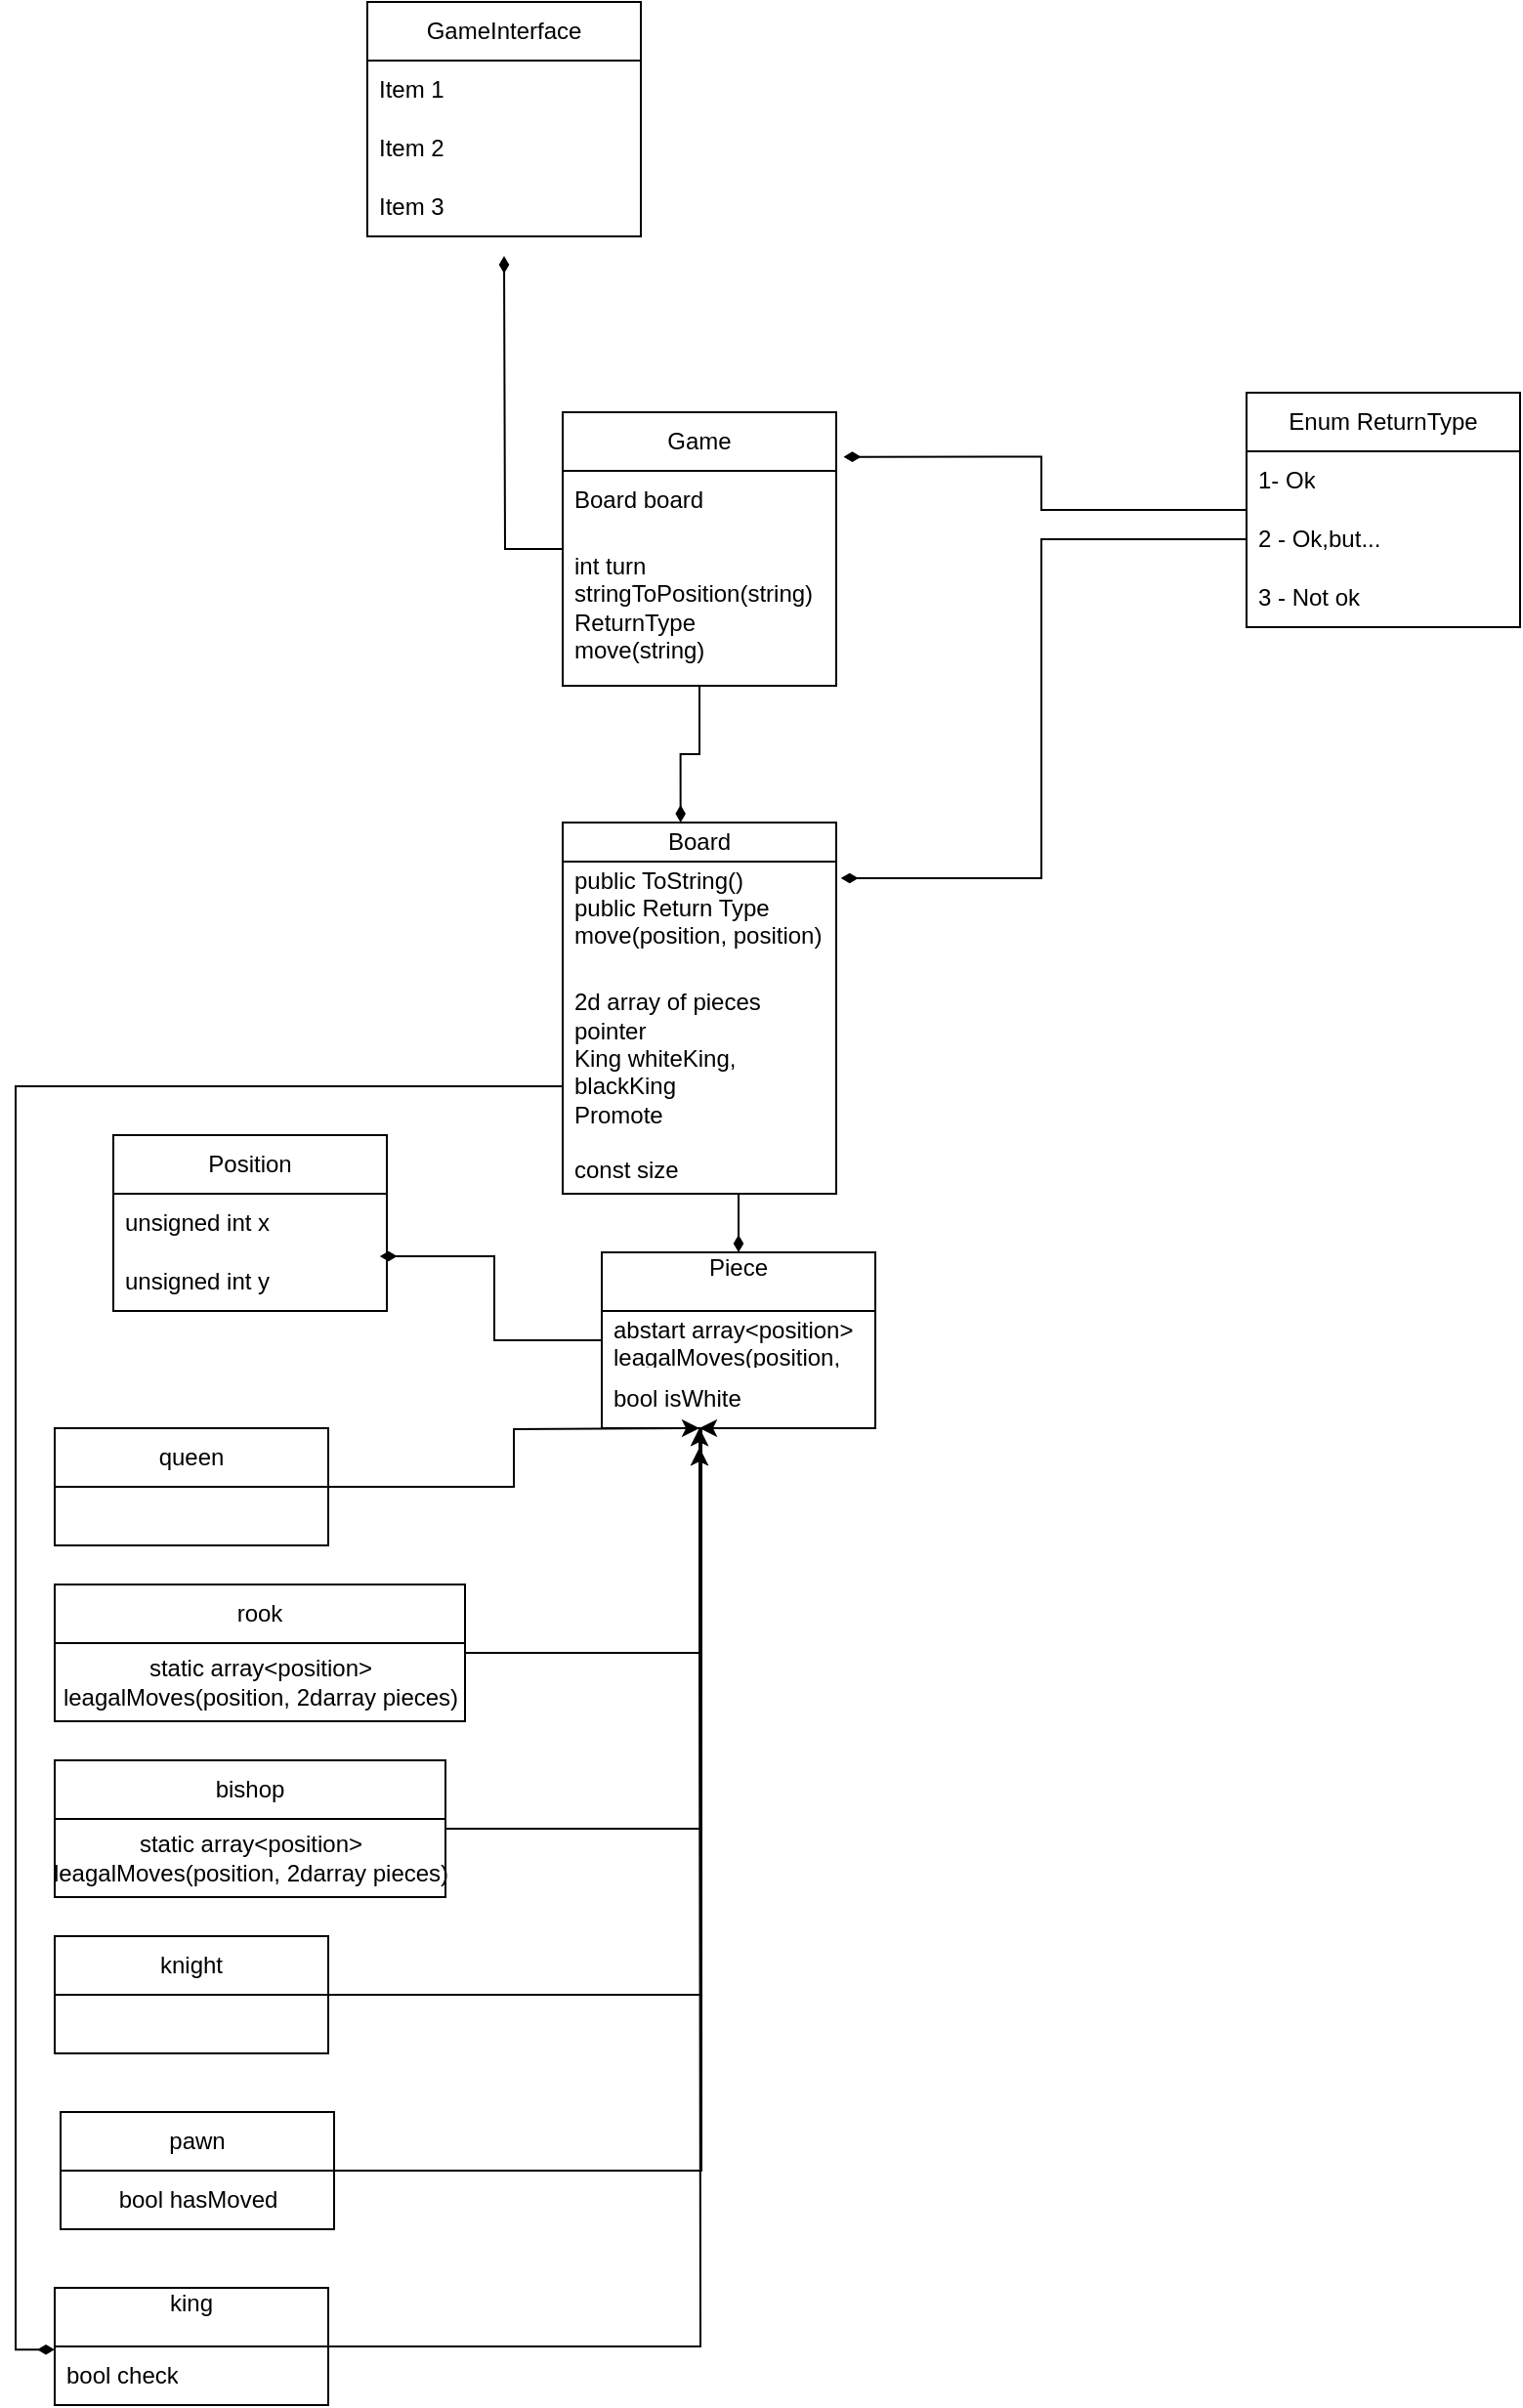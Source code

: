 <mxfile version="22.1.18" type="device">
  <diagram id="C5RBs43oDa-KdzZeNtuy" name="Page-1">
    <mxGraphModel dx="933" dy="1659" grid="1" gridSize="10" guides="1" tooltips="1" connect="1" arrows="1" fold="1" page="1" pageScale="1" pageWidth="827" pageHeight="1169" math="0" shadow="0">
      <root>
        <mxCell id="WIyWlLk6GJQsqaUBKTNV-0" />
        <mxCell id="WIyWlLk6GJQsqaUBKTNV-1" parent="WIyWlLk6GJQsqaUBKTNV-0" />
        <mxCell id="Mg3hFGoUYNP0YZQWwQX1-4" value="Piece&lt;div&gt;&lt;br&gt;&lt;/div&gt;" style="swimlane;fontStyle=0;childLayout=stackLayout;horizontal=1;startSize=30;horizontalStack=0;resizeParent=1;resizeParentMax=0;resizeLast=0;collapsible=1;marginBottom=0;whiteSpace=wrap;html=1;" parent="WIyWlLk6GJQsqaUBKTNV-1" vertex="1">
          <mxGeometry x="310" y="360" width="140" height="90" as="geometry" />
        </mxCell>
        <mxCell id="Mg3hFGoUYNP0YZQWwQX1-6" value="abstart array&amp;lt;position&amp;gt; leagalMoves(position, piecesPosition&amp;amp;)&lt;div&gt;&lt;br&gt;&lt;/div&gt;" style="text;strokeColor=none;fillColor=none;align=left;verticalAlign=middle;spacingLeft=4;spacingRight=4;overflow=hidden;points=[[0,0.5],[1,0.5]];portConstraint=eastwest;rotatable=0;whiteSpace=wrap;html=1;" parent="Mg3hFGoUYNP0YZQWwQX1-4" vertex="1">
          <mxGeometry y="30" width="140" height="30" as="geometry" />
        </mxCell>
        <mxCell id="Mg3hFGoUYNP0YZQWwQX1-7" value="bool isWhite" style="text;strokeColor=none;fillColor=none;align=left;verticalAlign=middle;spacingLeft=4;spacingRight=4;overflow=hidden;points=[[0,0.5],[1,0.5]];portConstraint=eastwest;rotatable=0;whiteSpace=wrap;html=1;" parent="Mg3hFGoUYNP0YZQWwQX1-4" vertex="1">
          <mxGeometry y="60" width="140" height="30" as="geometry" />
        </mxCell>
        <mxCell id="Mg3hFGoUYNP0YZQWwQX1-54" style="edgeStyle=orthogonalEdgeStyle;rounded=0;orthogonalLoop=1;jettySize=auto;html=1;entryX=0.5;entryY=0;entryDx=0;entryDy=0;endArrow=diamondThin;endFill=1;" parent="WIyWlLk6GJQsqaUBKTNV-1" source="Mg3hFGoUYNP0YZQWwQX1-8" target="Mg3hFGoUYNP0YZQWwQX1-4" edge="1">
          <mxGeometry relative="1" as="geometry">
            <Array as="points">
              <mxPoint x="370" y="300" />
              <mxPoint x="370" y="300" />
            </Array>
          </mxGeometry>
        </mxCell>
        <mxCell id="Mg3hFGoUYNP0YZQWwQX1-8" value="Board" style="swimlane;fontStyle=0;childLayout=stackLayout;horizontal=1;startSize=20;horizontalStack=0;resizeParent=1;resizeParentMax=0;resizeLast=0;collapsible=1;marginBottom=0;whiteSpace=wrap;html=1;" parent="WIyWlLk6GJQsqaUBKTNV-1" vertex="1">
          <mxGeometry x="290" y="140" width="140" height="190" as="geometry">
            <mxRectangle x="320" y="180" width="70" height="30" as="alternateBounds" />
          </mxGeometry>
        </mxCell>
        <mxCell id="Mg3hFGoUYNP0YZQWwQX1-11" value="public ToString()&lt;div&gt;public Return Type move(position, position)&lt;/div&gt;&lt;div&gt;&lt;br&gt;&lt;/div&gt;" style="text;strokeColor=none;fillColor=none;align=left;verticalAlign=middle;spacingLeft=4;spacingRight=4;overflow=hidden;points=[[0,0.5],[1,0.5]];portConstraint=eastwest;rotatable=0;whiteSpace=wrap;html=1;" parent="Mg3hFGoUYNP0YZQWwQX1-8" vertex="1">
          <mxGeometry y="20" width="140" height="60" as="geometry" />
        </mxCell>
        <mxCell id="Mg3hFGoUYNP0YZQWwQX1-9" value="2d array of pieces pointer&lt;div&gt;King whiteKing, blackKing&lt;/div&gt;&lt;div&gt;Promote&lt;/div&gt;&lt;div&gt;&lt;br&gt;&lt;/div&gt;&lt;div&gt;const size&lt;/div&gt;" style="text;strokeColor=none;fillColor=none;align=left;verticalAlign=middle;spacingLeft=4;spacingRight=4;overflow=hidden;points=[[0,0.5],[1,0.5]];portConstraint=eastwest;rotatable=1;whiteSpace=wrap;html=1;movable=1;resizable=1;deletable=1;editable=1;locked=0;connectable=1;" parent="Mg3hFGoUYNP0YZQWwQX1-8" vertex="1">
          <mxGeometry y="80" width="140" height="110" as="geometry" />
        </mxCell>
        <mxCell id="qzDkzuDANWXH-2awB9_--7" style="edgeStyle=orthogonalEdgeStyle;rounded=0;orthogonalLoop=1;jettySize=auto;html=1;endArrow=diamondThin;endFill=1;" edge="1" parent="WIyWlLk6GJQsqaUBKTNV-1" source="Mg3hFGoUYNP0YZQWwQX1-15">
          <mxGeometry relative="1" as="geometry">
            <mxPoint x="260" y="-150" as="targetPoint" />
          </mxGeometry>
        </mxCell>
        <mxCell id="Mg3hFGoUYNP0YZQWwQX1-15" value="Game" style="swimlane;fontStyle=0;childLayout=stackLayout;horizontal=1;startSize=30;horizontalStack=0;resizeParent=1;resizeParentMax=0;resizeLast=0;collapsible=1;marginBottom=0;whiteSpace=wrap;html=1;" parent="WIyWlLk6GJQsqaUBKTNV-1" vertex="1">
          <mxGeometry x="290" y="-70" width="140" height="140" as="geometry" />
        </mxCell>
        <mxCell id="Mg3hFGoUYNP0YZQWwQX1-16" value="Board board" style="text;strokeColor=none;fillColor=none;align=left;verticalAlign=middle;spacingLeft=4;spacingRight=4;overflow=hidden;points=[[0,0.5],[1,0.5]];portConstraint=eastwest;rotatable=0;whiteSpace=wrap;html=1;" parent="Mg3hFGoUYNP0YZQWwQX1-15" vertex="1">
          <mxGeometry y="30" width="140" height="30" as="geometry" />
        </mxCell>
        <mxCell id="Mg3hFGoUYNP0YZQWwQX1-17" value="int turn&amp;nbsp;&lt;div&gt;stringToPosition(string)&lt;br&gt;&lt;/div&gt;&lt;div&gt;ReturnType move(string)&lt;/div&gt;" style="text;strokeColor=none;fillColor=none;align=left;verticalAlign=middle;spacingLeft=4;spacingRight=4;overflow=hidden;points=[[0,0.5],[1,0.5]];portConstraint=eastwest;rotatable=0;whiteSpace=wrap;html=1;" parent="Mg3hFGoUYNP0YZQWwQX1-15" vertex="1">
          <mxGeometry y="60" width="140" height="80" as="geometry" />
        </mxCell>
        <mxCell id="Mg3hFGoUYNP0YZQWwQX1-26" value="Position" style="swimlane;fontStyle=0;childLayout=stackLayout;horizontal=1;startSize=30;horizontalStack=0;resizeParent=1;resizeParentMax=0;resizeLast=0;collapsible=1;marginBottom=0;whiteSpace=wrap;html=1;" parent="WIyWlLk6GJQsqaUBKTNV-1" vertex="1">
          <mxGeometry x="60" y="300" width="140" height="90" as="geometry" />
        </mxCell>
        <mxCell id="Mg3hFGoUYNP0YZQWwQX1-27" value="unsigned int x" style="text;strokeColor=none;fillColor=none;align=left;verticalAlign=middle;spacingLeft=4;spacingRight=4;overflow=hidden;points=[[0,0.5],[1,0.5]];portConstraint=eastwest;rotatable=0;whiteSpace=wrap;html=1;" parent="Mg3hFGoUYNP0YZQWwQX1-26" vertex="1">
          <mxGeometry y="30" width="140" height="30" as="geometry" />
        </mxCell>
        <mxCell id="Mg3hFGoUYNP0YZQWwQX1-28" value="unsigned int y" style="text;strokeColor=none;fillColor=none;align=left;verticalAlign=middle;spacingLeft=4;spacingRight=4;overflow=hidden;points=[[0,0.5],[1,0.5]];portConstraint=eastwest;rotatable=0;whiteSpace=wrap;html=1;" parent="Mg3hFGoUYNP0YZQWwQX1-26" vertex="1">
          <mxGeometry y="60" width="140" height="30" as="geometry" />
        </mxCell>
        <mxCell id="Mg3hFGoUYNP0YZQWwQX1-31" value="Enum ReturnType" style="swimlane;fontStyle=0;childLayout=stackLayout;horizontal=1;startSize=30;horizontalStack=0;resizeParent=1;resizeParentMax=0;resizeLast=0;collapsible=1;marginBottom=0;whiteSpace=wrap;html=1;" parent="WIyWlLk6GJQsqaUBKTNV-1" vertex="1">
          <mxGeometry x="640" y="-80" width="140" height="120" as="geometry" />
        </mxCell>
        <mxCell id="Mg3hFGoUYNP0YZQWwQX1-32" value="1- Ok" style="text;strokeColor=none;fillColor=none;align=left;verticalAlign=middle;spacingLeft=4;spacingRight=4;overflow=hidden;points=[[0,0.5],[1,0.5]];portConstraint=eastwest;rotatable=0;whiteSpace=wrap;html=1;" parent="Mg3hFGoUYNP0YZQWwQX1-31" vertex="1">
          <mxGeometry y="30" width="140" height="30" as="geometry" />
        </mxCell>
        <mxCell id="Mg3hFGoUYNP0YZQWwQX1-33" value="2 - Ok,but..." style="text;strokeColor=none;fillColor=none;align=left;verticalAlign=middle;spacingLeft=4;spacingRight=4;overflow=hidden;points=[[0,0.5],[1,0.5]];portConstraint=eastwest;rotatable=0;whiteSpace=wrap;html=1;" parent="Mg3hFGoUYNP0YZQWwQX1-31" vertex="1">
          <mxGeometry y="60" width="140" height="30" as="geometry" />
        </mxCell>
        <mxCell id="Mg3hFGoUYNP0YZQWwQX1-34" value="3 - Not ok" style="text;strokeColor=none;fillColor=none;align=left;verticalAlign=middle;spacingLeft=4;spacingRight=4;overflow=hidden;points=[[0,0.5],[1,0.5]];portConstraint=eastwest;rotatable=0;whiteSpace=wrap;html=1;" parent="Mg3hFGoUYNP0YZQWwQX1-31" vertex="1">
          <mxGeometry y="90" width="140" height="30" as="geometry" />
        </mxCell>
        <mxCell id="Mg3hFGoUYNP0YZQWwQX1-70" style="edgeStyle=orthogonalEdgeStyle;rounded=0;orthogonalLoop=1;jettySize=auto;html=1;" parent="WIyWlLk6GJQsqaUBKTNV-1" source="Mg3hFGoUYNP0YZQWwQX1-44" edge="1">
          <mxGeometry relative="1" as="geometry">
            <mxPoint x="360" y="460" as="targetPoint" />
          </mxGeometry>
        </mxCell>
        <mxCell id="Mg3hFGoUYNP0YZQWwQX1-44" value="king&lt;div&gt;&lt;br&gt;&lt;/div&gt;" style="swimlane;fontStyle=0;childLayout=stackLayout;horizontal=1;startSize=30;horizontalStack=0;resizeParent=1;resizeParentMax=0;resizeLast=0;collapsible=1;marginBottom=0;whiteSpace=wrap;html=1;" parent="WIyWlLk6GJQsqaUBKTNV-1" vertex="1">
          <mxGeometry x="30" y="890" width="140" height="60" as="geometry" />
        </mxCell>
        <mxCell id="Mg3hFGoUYNP0YZQWwQX1-45" value="bool check" style="text;strokeColor=none;fillColor=none;align=left;verticalAlign=middle;spacingLeft=4;spacingRight=4;overflow=hidden;points=[[0,0.5],[1,0.5]];portConstraint=eastwest;rotatable=0;whiteSpace=wrap;html=1;" parent="Mg3hFGoUYNP0YZQWwQX1-44" vertex="1">
          <mxGeometry y="30" width="140" height="30" as="geometry" />
        </mxCell>
        <mxCell id="Mg3hFGoUYNP0YZQWwQX1-64" style="edgeStyle=orthogonalEdgeStyle;rounded=0;orthogonalLoop=1;jettySize=auto;html=1;" parent="WIyWlLk6GJQsqaUBKTNV-1" source="Mg3hFGoUYNP0YZQWwQX1-48" edge="1">
          <mxGeometry relative="1" as="geometry">
            <mxPoint x="360" y="450" as="targetPoint" />
          </mxGeometry>
        </mxCell>
        <mxCell id="Mg3hFGoUYNP0YZQWwQX1-48" value="queen" style="swimlane;fontStyle=0;childLayout=stackLayout;horizontal=1;startSize=30;horizontalStack=0;resizeParent=1;resizeParentMax=0;resizeLast=0;collapsible=1;marginBottom=0;whiteSpace=wrap;html=1;" parent="WIyWlLk6GJQsqaUBKTNV-1" vertex="1">
          <mxGeometry x="30" y="450" width="140" height="60" as="geometry" />
        </mxCell>
        <mxCell id="Mg3hFGoUYNP0YZQWwQX1-52" style="edgeStyle=orthogonalEdgeStyle;rounded=0;orthogonalLoop=1;jettySize=auto;html=1;entryX=0.431;entryY=0;entryDx=0;entryDy=0;entryPerimeter=0;endArrow=diamondThin;endFill=1;" parent="WIyWlLk6GJQsqaUBKTNV-1" source="Mg3hFGoUYNP0YZQWwQX1-15" target="Mg3hFGoUYNP0YZQWwQX1-8" edge="1">
          <mxGeometry relative="1" as="geometry" />
        </mxCell>
        <mxCell id="Mg3hFGoUYNP0YZQWwQX1-55" style="edgeStyle=orthogonalEdgeStyle;rounded=0;orthogonalLoop=1;jettySize=auto;html=1;entryX=0.974;entryY=0.067;entryDx=0;entryDy=0;entryPerimeter=0;endArrow=diamondThin;endFill=1;" parent="WIyWlLk6GJQsqaUBKTNV-1" source="Mg3hFGoUYNP0YZQWwQX1-6" target="Mg3hFGoUYNP0YZQWwQX1-28" edge="1">
          <mxGeometry relative="1" as="geometry" />
        </mxCell>
        <mxCell id="Mg3hFGoUYNP0YZQWwQX1-65" style="edgeStyle=orthogonalEdgeStyle;rounded=0;orthogonalLoop=1;jettySize=auto;html=1;" parent="WIyWlLk6GJQsqaUBKTNV-1" source="Mg3hFGoUYNP0YZQWwQX1-59" edge="1">
          <mxGeometry relative="1" as="geometry">
            <mxPoint x="360" y="450" as="targetPoint" />
          </mxGeometry>
        </mxCell>
        <mxCell id="Mg3hFGoUYNP0YZQWwQX1-59" value="rook" style="swimlane;fontStyle=0;childLayout=stackLayout;horizontal=1;startSize=30;horizontalStack=0;resizeParent=1;resizeParentMax=0;resizeLast=0;collapsible=1;marginBottom=0;whiteSpace=wrap;html=1;" parent="WIyWlLk6GJQsqaUBKTNV-1" vertex="1">
          <mxGeometry x="30" y="530" width="210" height="70" as="geometry" />
        </mxCell>
        <mxCell id="Mg3hFGoUYNP0YZQWwQX1-74" value="static array&amp;lt;position&amp;gt;&lt;div&gt;leagalMoves(position, 2darray pieces)&lt;/div&gt;" style="text;html=1;align=center;verticalAlign=middle;resizable=0;points=[];autosize=1;strokeColor=none;fillColor=none;" parent="Mg3hFGoUYNP0YZQWwQX1-59" vertex="1">
          <mxGeometry y="30" width="210" height="40" as="geometry" />
        </mxCell>
        <mxCell id="Mg3hFGoUYNP0YZQWwQX1-67" value="" style="edgeStyle=orthogonalEdgeStyle;rounded=0;orthogonalLoop=1;jettySize=auto;html=1;" parent="WIyWlLk6GJQsqaUBKTNV-1" source="Mg3hFGoUYNP0YZQWwQX1-60" edge="1">
          <mxGeometry relative="1" as="geometry">
            <mxPoint x="360" y="460" as="targetPoint" />
          </mxGeometry>
        </mxCell>
        <mxCell id="Mg3hFGoUYNP0YZQWwQX1-60" value="bishop" style="swimlane;fontStyle=0;childLayout=stackLayout;horizontal=1;startSize=30;horizontalStack=0;resizeParent=1;resizeParentMax=0;resizeLast=0;collapsible=1;marginBottom=0;whiteSpace=wrap;html=1;" parent="WIyWlLk6GJQsqaUBKTNV-1" vertex="1">
          <mxGeometry x="30" y="620" width="200" height="70" as="geometry" />
        </mxCell>
        <mxCell id="Mg3hFGoUYNP0YZQWwQX1-75" value="static array&amp;lt;position&amp;gt;&lt;div&gt;leagalMoves(position, 2darray pieces)&lt;/div&gt;" style="text;html=1;align=center;verticalAlign=middle;resizable=0;points=[];autosize=1;strokeColor=none;fillColor=none;" parent="Mg3hFGoUYNP0YZQWwQX1-60" vertex="1">
          <mxGeometry y="30" width="200" height="40" as="geometry" />
        </mxCell>
        <mxCell id="Mg3hFGoUYNP0YZQWwQX1-68" style="edgeStyle=orthogonalEdgeStyle;rounded=0;orthogonalLoop=1;jettySize=auto;html=1;" parent="WIyWlLk6GJQsqaUBKTNV-1" source="Mg3hFGoUYNP0YZQWwQX1-61" edge="1">
          <mxGeometry relative="1" as="geometry">
            <mxPoint x="360" y="450" as="targetPoint" />
          </mxGeometry>
        </mxCell>
        <mxCell id="Mg3hFGoUYNP0YZQWwQX1-61" value="knight" style="swimlane;fontStyle=0;childLayout=stackLayout;horizontal=1;startSize=30;horizontalStack=0;resizeParent=1;resizeParentMax=0;resizeLast=0;collapsible=1;marginBottom=0;whiteSpace=wrap;html=1;" parent="WIyWlLk6GJQsqaUBKTNV-1" vertex="1">
          <mxGeometry x="30" y="710" width="140" height="60" as="geometry" />
        </mxCell>
        <mxCell id="Mg3hFGoUYNP0YZQWwQX1-69" style="edgeStyle=orthogonalEdgeStyle;rounded=0;orthogonalLoop=1;jettySize=auto;html=1;" parent="WIyWlLk6GJQsqaUBKTNV-1" source="Mg3hFGoUYNP0YZQWwQX1-62" edge="1">
          <mxGeometry relative="1" as="geometry">
            <mxPoint x="360" y="450" as="targetPoint" />
            <Array as="points">
              <mxPoint x="361" y="830" />
            </Array>
          </mxGeometry>
        </mxCell>
        <mxCell id="Mg3hFGoUYNP0YZQWwQX1-62" value="pawn" style="swimlane;fontStyle=0;childLayout=stackLayout;horizontal=1;startSize=30;horizontalStack=0;resizeParent=1;resizeParentMax=0;resizeLast=0;collapsible=1;marginBottom=0;whiteSpace=wrap;html=1;" parent="WIyWlLk6GJQsqaUBKTNV-1" vertex="1">
          <mxGeometry x="33" y="800" width="140" height="60" as="geometry" />
        </mxCell>
        <mxCell id="Mg3hFGoUYNP0YZQWwQX1-72" value="bool hasMoved" style="text;html=1;align=center;verticalAlign=middle;resizable=0;points=[];autosize=1;strokeColor=none;fillColor=none;" parent="Mg3hFGoUYNP0YZQWwQX1-62" vertex="1">
          <mxGeometry y="30" width="140" height="30" as="geometry" />
        </mxCell>
        <mxCell id="Mg3hFGoUYNP0YZQWwQX1-71" style="edgeStyle=orthogonalEdgeStyle;rounded=0;orthogonalLoop=1;jettySize=auto;html=1;entryX=0;entryY=0.053;entryDx=0;entryDy=0;entryPerimeter=0;endArrow=diamondThin;endFill=1;" parent="WIyWlLk6GJQsqaUBKTNV-1" source="Mg3hFGoUYNP0YZQWwQX1-9" target="Mg3hFGoUYNP0YZQWwQX1-45" edge="1">
          <mxGeometry relative="1" as="geometry" />
        </mxCell>
        <mxCell id="qzDkzuDANWXH-2awB9_--1" style="edgeStyle=orthogonalEdgeStyle;rounded=0;orthogonalLoop=1;jettySize=auto;html=1;entryX=1.027;entryY=0.163;entryDx=0;entryDy=0;entryPerimeter=0;endArrow=diamondThin;endFill=1;" edge="1" parent="WIyWlLk6GJQsqaUBKTNV-1" source="Mg3hFGoUYNP0YZQWwQX1-31" target="Mg3hFGoUYNP0YZQWwQX1-15">
          <mxGeometry relative="1" as="geometry" />
        </mxCell>
        <mxCell id="qzDkzuDANWXH-2awB9_--2" style="edgeStyle=orthogonalEdgeStyle;rounded=0;orthogonalLoop=1;jettySize=auto;html=1;entryX=1.017;entryY=0.141;entryDx=0;entryDy=0;entryPerimeter=0;endArrow=diamondThin;endFill=1;" edge="1" parent="WIyWlLk6GJQsqaUBKTNV-1" source="Mg3hFGoUYNP0YZQWwQX1-33" target="Mg3hFGoUYNP0YZQWwQX1-11">
          <mxGeometry relative="1" as="geometry" />
        </mxCell>
        <mxCell id="qzDkzuDANWXH-2awB9_--3" value="GameInterface" style="swimlane;fontStyle=0;childLayout=stackLayout;horizontal=1;startSize=30;horizontalStack=0;resizeParent=1;resizeParentMax=0;resizeLast=0;collapsible=1;marginBottom=0;whiteSpace=wrap;html=1;" vertex="1" parent="WIyWlLk6GJQsqaUBKTNV-1">
          <mxGeometry x="190" y="-280" width="140" height="120" as="geometry" />
        </mxCell>
        <mxCell id="qzDkzuDANWXH-2awB9_--4" value="Item 1" style="text;strokeColor=none;fillColor=none;align=left;verticalAlign=middle;spacingLeft=4;spacingRight=4;overflow=hidden;points=[[0,0.5],[1,0.5]];portConstraint=eastwest;rotatable=0;whiteSpace=wrap;html=1;" vertex="1" parent="qzDkzuDANWXH-2awB9_--3">
          <mxGeometry y="30" width="140" height="30" as="geometry" />
        </mxCell>
        <mxCell id="qzDkzuDANWXH-2awB9_--5" value="Item 2" style="text;strokeColor=none;fillColor=none;align=left;verticalAlign=middle;spacingLeft=4;spacingRight=4;overflow=hidden;points=[[0,0.5],[1,0.5]];portConstraint=eastwest;rotatable=0;whiteSpace=wrap;html=1;" vertex="1" parent="qzDkzuDANWXH-2awB9_--3">
          <mxGeometry y="60" width="140" height="30" as="geometry" />
        </mxCell>
        <mxCell id="qzDkzuDANWXH-2awB9_--6" value="Item 3" style="text;strokeColor=none;fillColor=none;align=left;verticalAlign=middle;spacingLeft=4;spacingRight=4;overflow=hidden;points=[[0,0.5],[1,0.5]];portConstraint=eastwest;rotatable=0;whiteSpace=wrap;html=1;" vertex="1" parent="qzDkzuDANWXH-2awB9_--3">
          <mxGeometry y="90" width="140" height="30" as="geometry" />
        </mxCell>
      </root>
    </mxGraphModel>
  </diagram>
</mxfile>
